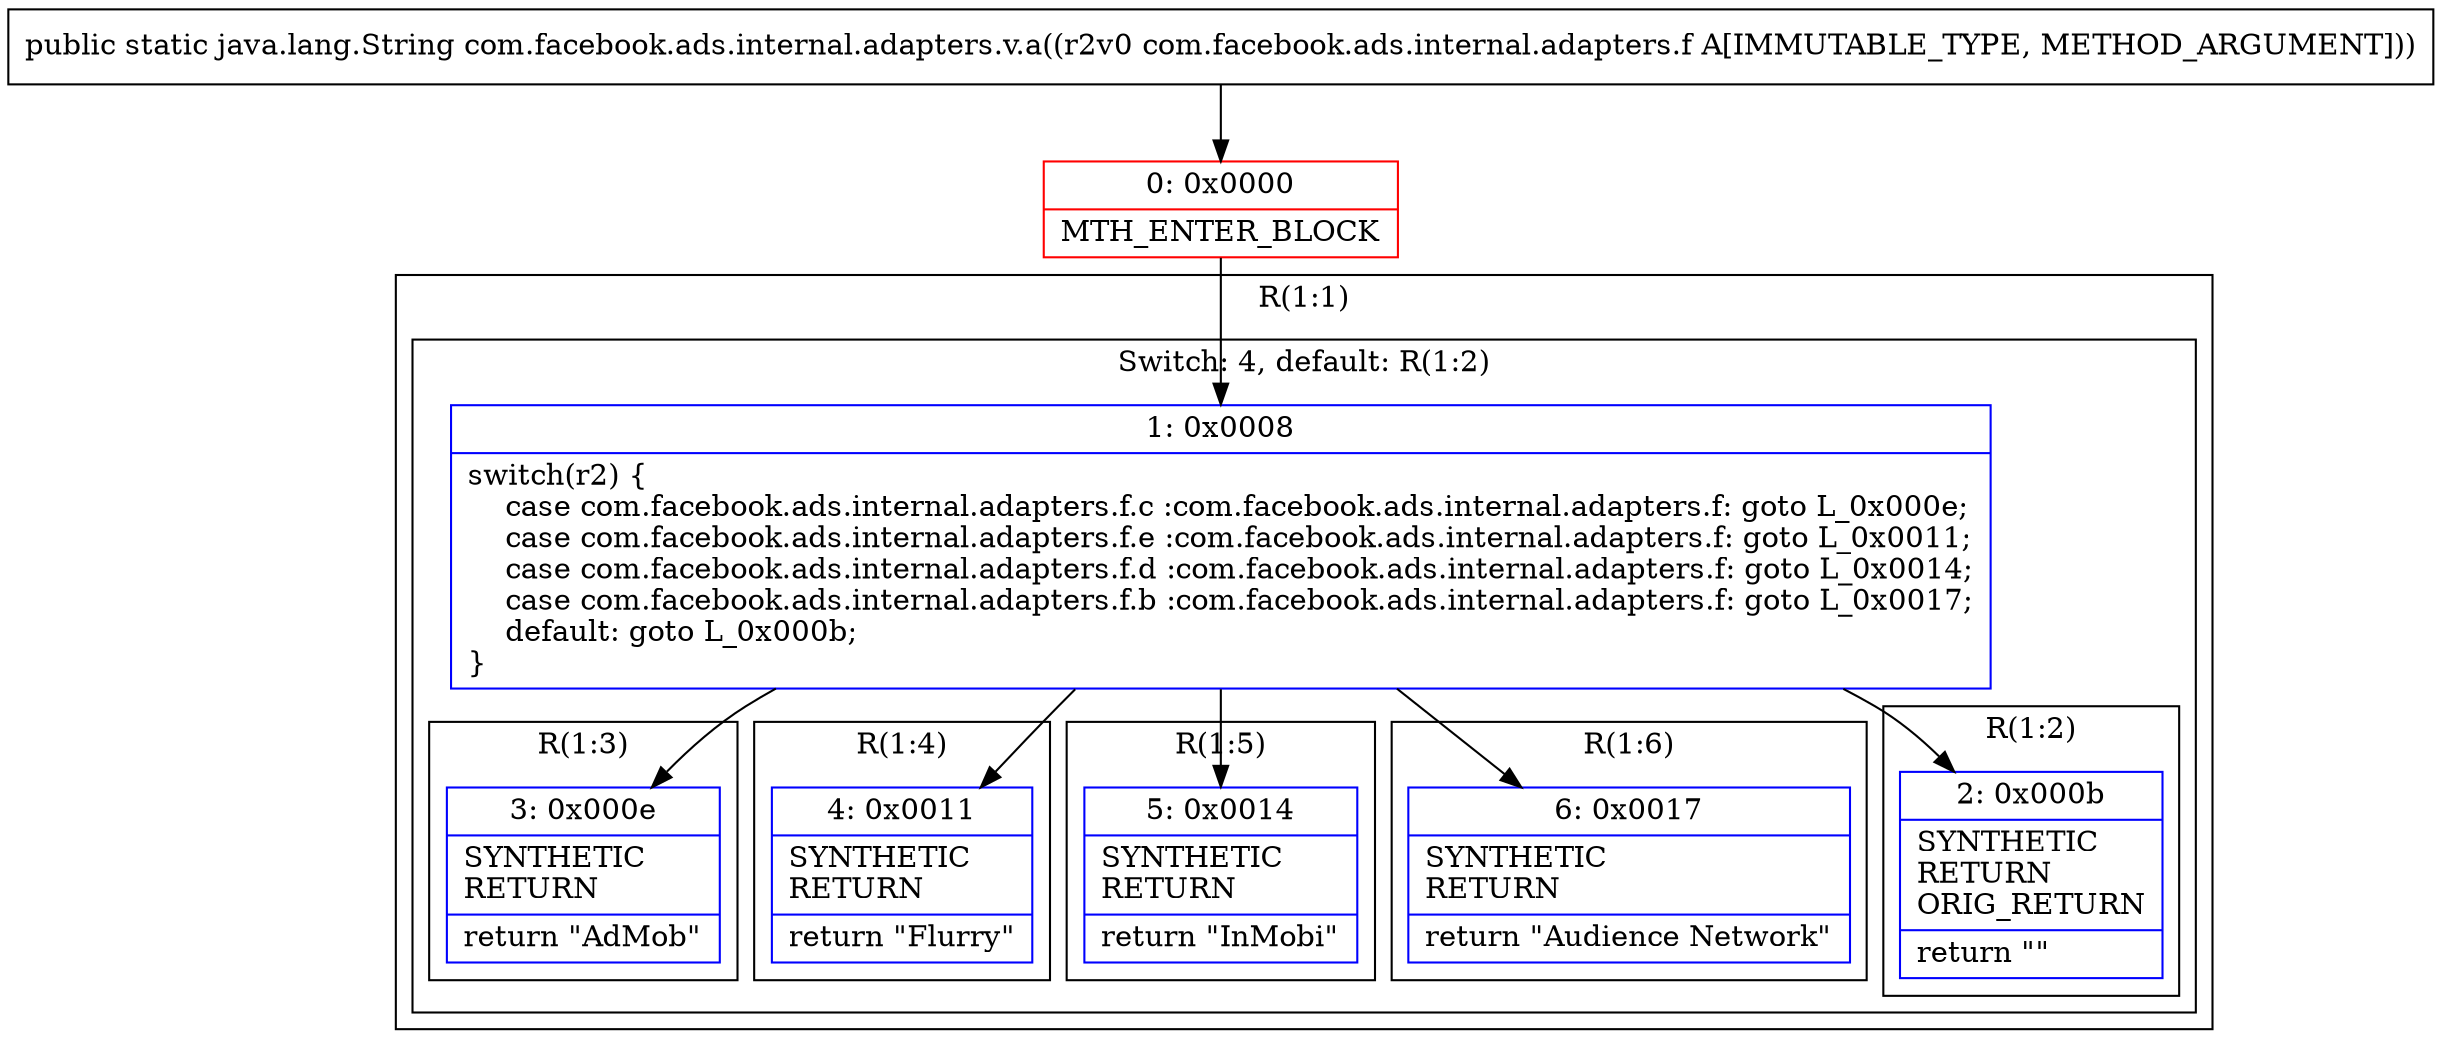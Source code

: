 digraph "CFG forcom.facebook.ads.internal.adapters.v.a(Lcom\/facebook\/ads\/internal\/adapters\/f;)Ljava\/lang\/String;" {
subgraph cluster_Region_1392153172 {
label = "R(1:1)";
node [shape=record,color=blue];
subgraph cluster_SwitchRegion_1103163131 {
label = "Switch: 4, default: R(1:2)";
node [shape=record,color=blue];
Node_1 [shape=record,label="{1\:\ 0x0008|switch(r2) \{\l    case com.facebook.ads.internal.adapters.f.c :com.facebook.ads.internal.adapters.f: goto L_0x000e;\l    case com.facebook.ads.internal.adapters.f.e :com.facebook.ads.internal.adapters.f: goto L_0x0011;\l    case com.facebook.ads.internal.adapters.f.d :com.facebook.ads.internal.adapters.f: goto L_0x0014;\l    case com.facebook.ads.internal.adapters.f.b :com.facebook.ads.internal.adapters.f: goto L_0x0017;\l    default: goto L_0x000b;\l\}\l}"];
subgraph cluster_Region_329349292 {
label = "R(1:3)";
node [shape=record,color=blue];
Node_3 [shape=record,label="{3\:\ 0x000e|SYNTHETIC\lRETURN\l|return \"AdMob\"\l}"];
}
subgraph cluster_Region_1050087284 {
label = "R(1:4)";
node [shape=record,color=blue];
Node_4 [shape=record,label="{4\:\ 0x0011|SYNTHETIC\lRETURN\l|return \"Flurry\"\l}"];
}
subgraph cluster_Region_947471040 {
label = "R(1:5)";
node [shape=record,color=blue];
Node_5 [shape=record,label="{5\:\ 0x0014|SYNTHETIC\lRETURN\l|return \"InMobi\"\l}"];
}
subgraph cluster_Region_2122892290 {
label = "R(1:6)";
node [shape=record,color=blue];
Node_6 [shape=record,label="{6\:\ 0x0017|SYNTHETIC\lRETURN\l|return \"Audience Network\"\l}"];
}
subgraph cluster_Region_1718925159 {
label = "R(1:2)";
node [shape=record,color=blue];
Node_2 [shape=record,label="{2\:\ 0x000b|SYNTHETIC\lRETURN\lORIG_RETURN\l|return \"\"\l}"];
}
}
}
Node_0 [shape=record,color=red,label="{0\:\ 0x0000|MTH_ENTER_BLOCK\l}"];
MethodNode[shape=record,label="{public static java.lang.String com.facebook.ads.internal.adapters.v.a((r2v0 com.facebook.ads.internal.adapters.f A[IMMUTABLE_TYPE, METHOD_ARGUMENT])) }"];
MethodNode -> Node_0;
Node_1 -> Node_2;
Node_1 -> Node_3;
Node_1 -> Node_4;
Node_1 -> Node_5;
Node_1 -> Node_6;
Node_0 -> Node_1;
}

